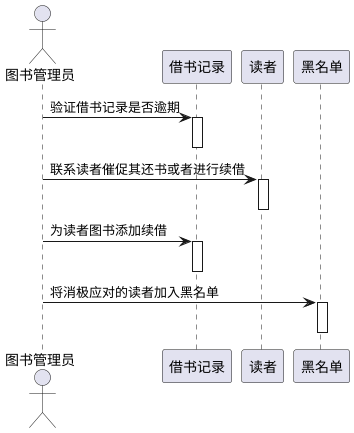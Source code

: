 @startuml

actor 图书管理员 as A
participant "借书记录" as B
participant "读者" as C
participant "黑名单" as D


A -> B:验证借书记录是否逾期
activate B
deactivate B


A-> C :联系读者催促其还书或者进行续借
activate C
deactivate C

A-> B:为读者图书添加续借
activate B
deactivate B

A-> D :将消极应对的读者加入黑名单
activate D
deactivate D

@enduml